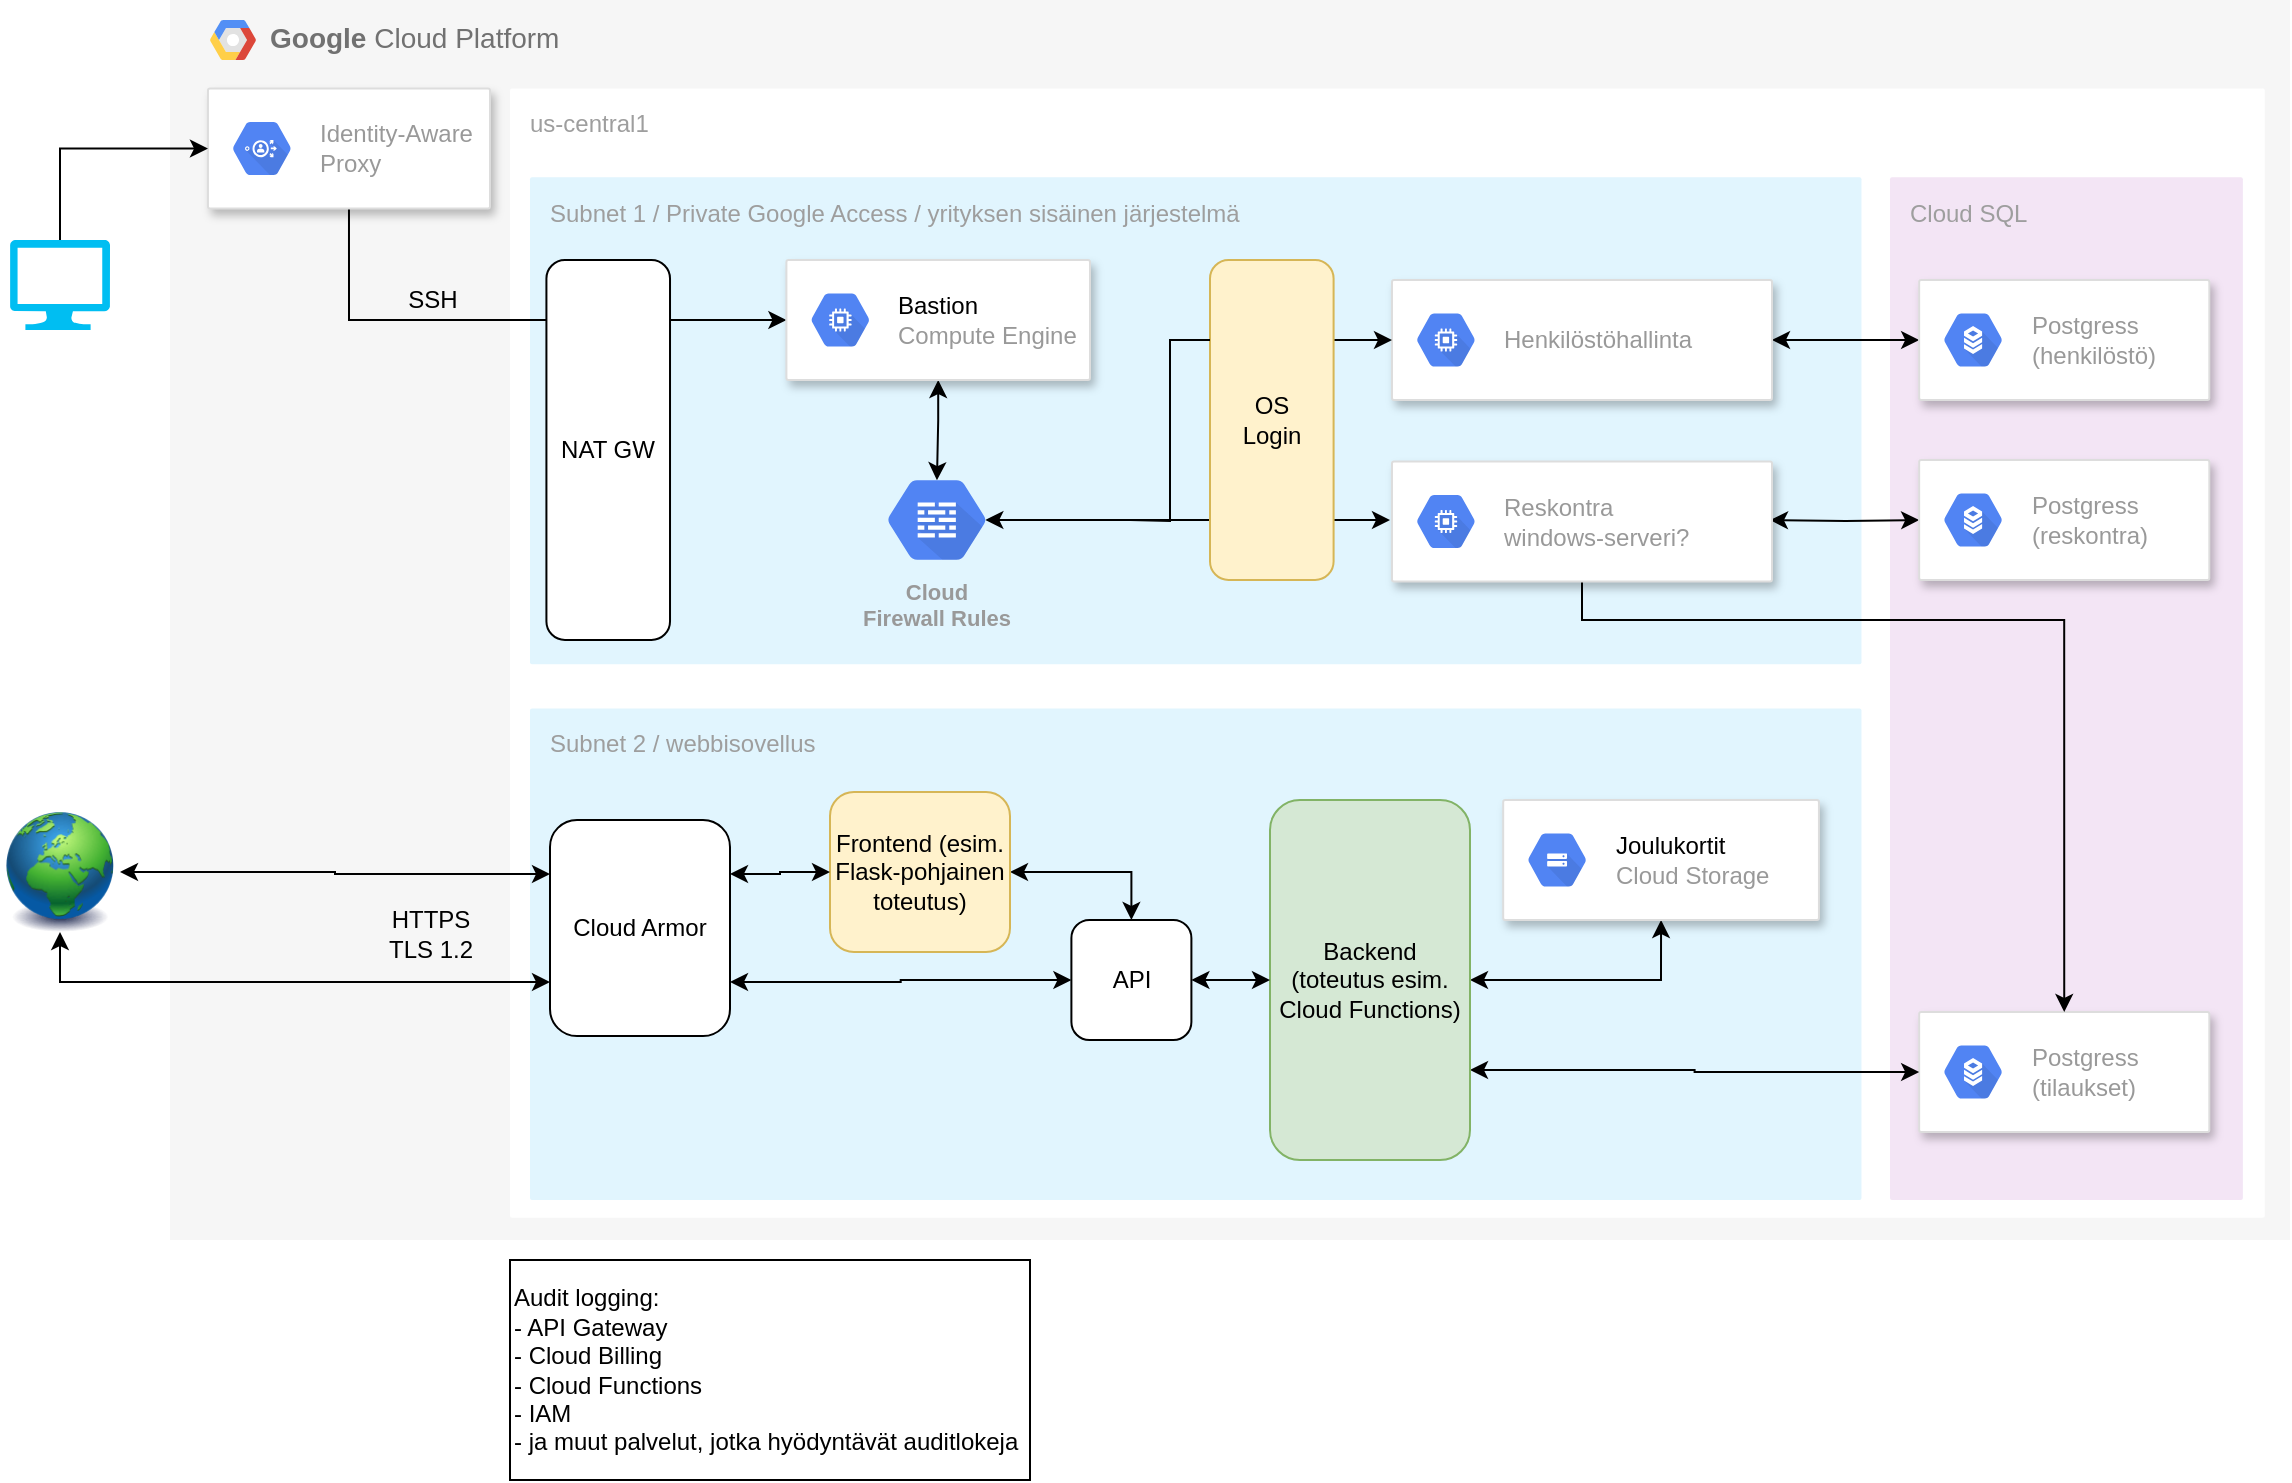 <mxfile version="15.8.7" type="device"><diagram id="rVhDXMyffwAsWqKuAxVH" name="Page-1"><mxGraphModel dx="1384" dy="865" grid="1" gridSize="10" guides="1" tooltips="1" connect="1" arrows="1" fold="1" page="1" pageScale="1" pageWidth="1169" pageHeight="827" math="0" shadow="0"><root><mxCell id="0"/><mxCell id="1" parent="0"/><mxCell id="IRGUKlB2rbXXEVcZLmO8-22" value="&lt;b&gt;Google &lt;/b&gt;Cloud Platform" style="fillColor=#F6F6F6;strokeColor=none;shadow=0;gradientColor=none;fontSize=14;align=left;spacing=10;fontColor=#717171;9E9E9E;verticalAlign=top;spacingTop=-4;fontStyle=0;spacingLeft=40;html=1;" parent="1" vertex="1"><mxGeometry x="100" y="40" width="1060" height="620" as="geometry"/></mxCell><mxCell id="IRGUKlB2rbXXEVcZLmO8-23" value="" style="shape=mxgraph.gcp2.google_cloud_platform;fillColor=#F6F6F6;strokeColor=none;shadow=0;gradientColor=none;" parent="IRGUKlB2rbXXEVcZLmO8-22" vertex="1"><mxGeometry width="23" height="20" relative="1" as="geometry"><mxPoint x="20" y="10" as="offset"/></mxGeometry></mxCell><mxCell id="IRGUKlB2rbXXEVcZLmO8-24" value="us-central1" style="sketch=0;points=[[0,0,0],[0.25,0,0],[0.5,0,0],[0.75,0,0],[1,0,0],[1,0.25,0],[1,0.5,0],[1,0.75,0],[1,1,0],[0.75,1,0],[0.5,1,0],[0.25,1,0],[0,1,0],[0,0.75,0],[0,0.5,0],[0,0.25,0]];rounded=1;absoluteArcSize=1;arcSize=2;html=1;strokeColor=none;gradientColor=none;shadow=0;dashed=0;fontSize=12;fontColor=#9E9E9E;align=left;verticalAlign=top;spacing=10;spacingTop=-4;" parent="IRGUKlB2rbXXEVcZLmO8-22" vertex="1"><mxGeometry x="170" y="44.29" width="877.38" height="564.64" as="geometry"/></mxCell><mxCell id="IRGUKlB2rbXXEVcZLmO8-26" value="Subnet 1 / Private Google Access / yrityksen sisäinen järjestelmä" style="sketch=0;points=[[0,0,0],[0.25,0,0],[0.5,0,0],[0.75,0,0],[1,0,0],[1,0.25,0],[1,0.5,0],[1,0.75,0],[1,1,0],[0.75,1,0],[0.5,1,0],[0.25,1,0],[0,1,0],[0,0.75,0],[0,0.5,0],[0,0.25,0]];rounded=1;absoluteArcSize=1;arcSize=2;html=1;strokeColor=none;gradientColor=none;shadow=0;dashed=0;fontSize=12;fontColor=#9E9E9E;align=left;verticalAlign=top;spacing=10;spacingTop=-4;fillColor=#E1F5FE;" parent="IRGUKlB2rbXXEVcZLmO8-22" vertex="1"><mxGeometry x="180" y="88.57" width="665.74" height="243.57" as="geometry"/></mxCell><mxCell id="IRGUKlB2rbXXEVcZLmO8-27" value="Subnet 2 / webbisovellus" style="sketch=0;points=[[0,0,0],[0.25,0,0],[0.5,0,0],[0.75,0,0],[1,0,0],[1,0.25,0],[1,0.5,0],[1,0.75,0],[1,1,0],[0.75,1,0],[0.5,1,0],[0.25,1,0],[0,1,0],[0,0.75,0],[0,0.5,0],[0,0.25,0]];rounded=1;absoluteArcSize=1;arcSize=2;html=1;strokeColor=none;gradientColor=none;shadow=0;dashed=0;fontSize=12;fontColor=#9E9E9E;align=left;verticalAlign=top;spacing=10;spacingTop=-4;fillColor=#E1F5FE;" parent="IRGUKlB2rbXXEVcZLmO8-22" vertex="1"><mxGeometry x="180" y="354.29" width="665.74" height="245.71" as="geometry"/></mxCell><mxCell id="IRGUKlB2rbXXEVcZLmO8-35" style="edgeStyle=orthogonalEdgeStyle;rounded=0;orthogonalLoop=1;jettySize=auto;html=1;exitX=0.5;exitY=1;exitDx=0;exitDy=0;entryX=0;entryY=0.5;entryDx=0;entryDy=0;" parent="IRGUKlB2rbXXEVcZLmO8-22" source="IRGUKlB2rbXXEVcZLmO8-28" target="IRGUKlB2rbXXEVcZLmO8-30" edge="1"><mxGeometry relative="1" as="geometry"/></mxCell><mxCell id="IRGUKlB2rbXXEVcZLmO8-28" value="" style="strokeColor=#dddddd;shadow=1;strokeWidth=1;rounded=1;absoluteArcSize=1;arcSize=2;" parent="IRGUKlB2rbXXEVcZLmO8-22" vertex="1"><mxGeometry x="18.98" y="44.29" width="141.02" height="60" as="geometry"/></mxCell><mxCell id="IRGUKlB2rbXXEVcZLmO8-29" value="Identity-Aware&#10;Proxy" style="sketch=0;dashed=0;connectable=0;html=1;fillColor=#5184F3;strokeColor=none;shape=mxgraph.gcp2.hexIcon;prIcon=identity_aware_proxy;part=1;labelPosition=right;verticalLabelPosition=middle;align=left;verticalAlign=middle;spacingLeft=5;fontColor=#999999;fontSize=12;" parent="IRGUKlB2rbXXEVcZLmO8-28" vertex="1"><mxGeometry y="0.5" width="44" height="39" relative="1" as="geometry"><mxPoint x="5" y="-19.5" as="offset"/></mxGeometry></mxCell><mxCell id="Qd1ANdubCqcV_DxtAqao-17" style="edgeStyle=orthogonalEdgeStyle;rounded=0;orthogonalLoop=1;jettySize=auto;html=1;exitX=0.5;exitY=1;exitDx=0;exitDy=0;startArrow=classic;startFill=1;entryX=0.5;entryY=0.16;entryDx=0;entryDy=0;entryPerimeter=0;" edge="1" parent="IRGUKlB2rbXXEVcZLmO8-22" source="IRGUKlB2rbXXEVcZLmO8-30" target="Qd1ANdubCqcV_DxtAqao-16"><mxGeometry relative="1" as="geometry"/></mxCell><mxCell id="IRGUKlB2rbXXEVcZLmO8-30" value="" style="strokeColor=#dddddd;shadow=1;strokeWidth=1;rounded=1;absoluteArcSize=1;arcSize=2;" parent="IRGUKlB2rbXXEVcZLmO8-22" vertex="1"><mxGeometry x="308.2" y="130" width="151.8" height="60" as="geometry"/></mxCell><mxCell id="IRGUKlB2rbXXEVcZLmO8-31" value="&lt;font color=&quot;#000000&quot;&gt;Bastion&lt;/font&gt;&lt;br&gt;Compute Engine" style="sketch=0;dashed=0;connectable=0;html=1;fillColor=#5184F3;strokeColor=none;shape=mxgraph.gcp2.hexIcon;prIcon=compute_engine;part=1;labelPosition=right;verticalLabelPosition=middle;align=left;verticalAlign=middle;spacingLeft=5;fontColor=#999999;fontSize=12;" parent="IRGUKlB2rbXXEVcZLmO8-30" vertex="1"><mxGeometry y="0.5" width="44" height="39" relative="1" as="geometry"><mxPoint x="5" y="-19.5" as="offset"/></mxGeometry></mxCell><mxCell id="IRGUKlB2rbXXEVcZLmO8-36" value="SSH" style="text;html=1;resizable=0;autosize=1;align=center;verticalAlign=middle;points=[];fillColor=none;strokeColor=none;rounded=0;" parent="IRGUKlB2rbXXEVcZLmO8-22" vertex="1"><mxGeometry x="111.011" y="140" width="40" height="20" as="geometry"/></mxCell><mxCell id="Qd1ANdubCqcV_DxtAqao-5" value="Cloud SQL" style="sketch=0;points=[[0,0,0],[0.25,0,0],[0.5,0,0],[0.75,0,0],[1,0,0],[1,0.25,0],[1,0.5,0],[1,0.75,0],[1,1,0],[0.75,1,0],[0.5,1,0],[0.25,1,0],[0,1,0],[0,0.75,0],[0,0.5,0],[0,0.25,0]];rounded=1;absoluteArcSize=1;arcSize=2;html=1;strokeColor=none;gradientColor=none;shadow=0;dashed=0;fontSize=12;fontColor=#9E9E9E;align=left;verticalAlign=top;spacing=10;spacingTop=-4;fillColor=#F3E5F5;" vertex="1" parent="IRGUKlB2rbXXEVcZLmO8-22"><mxGeometry x="860" y="88.57" width="176.44" height="511.43" as="geometry"/></mxCell><mxCell id="Qd1ANdubCqcV_DxtAqao-13" style="edgeStyle=orthogonalEdgeStyle;rounded=0;orthogonalLoop=1;jettySize=auto;html=1;exitX=1;exitY=0.5;exitDx=0;exitDy=0;entryX=0;entryY=0.5;entryDx=0;entryDy=0;startArrow=classic;startFill=1;" edge="1" parent="IRGUKlB2rbXXEVcZLmO8-22" source="Qd1ANdubCqcV_DxtAqao-1" target="Qd1ANdubCqcV_DxtAqao-7"><mxGeometry relative="1" as="geometry"/></mxCell><mxCell id="Qd1ANdubCqcV_DxtAqao-1" value="" style="strokeColor=#dddddd;shadow=1;strokeWidth=1;rounded=1;absoluteArcSize=1;arcSize=2;" vertex="1" parent="IRGUKlB2rbXXEVcZLmO8-22"><mxGeometry x="611" y="140" width="190" height="60" as="geometry"/></mxCell><mxCell id="Qd1ANdubCqcV_DxtAqao-2" value="Henkilöstöhallinta" style="sketch=0;dashed=0;connectable=0;html=1;fillColor=#5184F3;strokeColor=none;shape=mxgraph.gcp2.hexIcon;prIcon=compute_engine;part=1;labelPosition=right;verticalLabelPosition=middle;align=left;verticalAlign=middle;spacingLeft=5;fontColor=#999999;fontSize=12;" vertex="1" parent="Qd1ANdubCqcV_DxtAqao-1"><mxGeometry y="0.5" width="44" height="39" relative="1" as="geometry"><mxPoint x="5" y="-19.5" as="offset"/></mxGeometry></mxCell><mxCell id="Qd1ANdubCqcV_DxtAqao-14" style="edgeStyle=orthogonalEdgeStyle;rounded=0;orthogonalLoop=1;jettySize=auto;html=1;exitX=1;exitY=0.5;exitDx=0;exitDy=0;entryX=0;entryY=0.5;entryDx=0;entryDy=0;startArrow=classic;startFill=1;" edge="1" parent="IRGUKlB2rbXXEVcZLmO8-22" target="Qd1ANdubCqcV_DxtAqao-9"><mxGeometry relative="1" as="geometry"><mxPoint x="800" y="260" as="sourcePoint"/></mxGeometry></mxCell><mxCell id="Qd1ANdubCqcV_DxtAqao-7" value="" style="strokeColor=#dddddd;shadow=1;strokeWidth=1;rounded=1;absoluteArcSize=1;arcSize=2;" vertex="1" parent="IRGUKlB2rbXXEVcZLmO8-22"><mxGeometry x="874.574" y="140" width="145.096" height="60" as="geometry"/></mxCell><mxCell id="Qd1ANdubCqcV_DxtAqao-8" value="Postgress&lt;br&gt;(henkilöstö)" style="sketch=0;dashed=0;connectable=0;html=1;fillColor=#5184F3;strokeColor=none;shape=mxgraph.gcp2.hexIcon;prIcon=cloud_sql;part=1;labelPosition=right;verticalLabelPosition=middle;align=left;verticalAlign=middle;spacingLeft=5;fontColor=#999999;fontSize=12;" vertex="1" parent="Qd1ANdubCqcV_DxtAqao-7"><mxGeometry y="0.5" width="44" height="39" relative="1" as="geometry"><mxPoint x="5" y="-19.5" as="offset"/></mxGeometry></mxCell><mxCell id="Qd1ANdubCqcV_DxtAqao-9" value="" style="strokeColor=#dddddd;shadow=1;strokeWidth=1;rounded=1;absoluteArcSize=1;arcSize=2;" vertex="1" parent="IRGUKlB2rbXXEVcZLmO8-22"><mxGeometry x="874.574" y="230" width="145.096" height="60" as="geometry"/></mxCell><mxCell id="Qd1ANdubCqcV_DxtAqao-10" value="Postgress&lt;br&gt;(reskontra)" style="sketch=0;dashed=0;connectable=0;html=1;fillColor=#5184F3;strokeColor=none;shape=mxgraph.gcp2.hexIcon;prIcon=cloud_sql;part=1;labelPosition=right;verticalLabelPosition=middle;align=left;verticalAlign=middle;spacingLeft=5;fontColor=#999999;fontSize=12;" vertex="1" parent="Qd1ANdubCqcV_DxtAqao-9"><mxGeometry y="0.5" width="44" height="39" relative="1" as="geometry"><mxPoint x="5" y="-19.5" as="offset"/></mxGeometry></mxCell><mxCell id="Qd1ANdubCqcV_DxtAqao-11" value="" style="strokeColor=#dddddd;shadow=1;strokeWidth=1;rounded=1;absoluteArcSize=1;arcSize=2;" vertex="1" parent="IRGUKlB2rbXXEVcZLmO8-22"><mxGeometry x="874.574" y="506" width="145.096" height="60" as="geometry"/></mxCell><mxCell id="Qd1ANdubCqcV_DxtAqao-12" value="Postgress&lt;br&gt;(tilaukset)" style="sketch=0;dashed=0;connectable=0;html=1;fillColor=#5184F3;strokeColor=none;shape=mxgraph.gcp2.hexIcon;prIcon=cloud_sql;part=1;labelPosition=right;verticalLabelPosition=middle;align=left;verticalAlign=middle;spacingLeft=5;fontColor=#999999;fontSize=12;" vertex="1" parent="Qd1ANdubCqcV_DxtAqao-11"><mxGeometry y="0.5" width="44" height="39" relative="1" as="geometry"><mxPoint x="5" y="-19.5" as="offset"/></mxGeometry></mxCell><mxCell id="Qd1ANdubCqcV_DxtAqao-18" style="edgeStyle=orthogonalEdgeStyle;rounded=0;orthogonalLoop=1;jettySize=auto;html=1;exitX=0.825;exitY=0.5;exitDx=0;exitDy=0;exitPerimeter=0;entryX=0;entryY=0.5;entryDx=0;entryDy=0;startArrow=classic;startFill=1;" edge="1" parent="IRGUKlB2rbXXEVcZLmO8-22" source="Qd1ANdubCqcV_DxtAqao-16"><mxGeometry relative="1" as="geometry"><mxPoint x="610" y="260" as="targetPoint"/></mxGeometry></mxCell><mxCell id="Qd1ANdubCqcV_DxtAqao-16" value="Cloud&#10;Firewall Rules" style="sketch=0;html=1;fillColor=#5184F3;strokeColor=none;verticalAlign=top;labelPosition=center;verticalLabelPosition=bottom;align=center;spacingTop=-6;fontSize=11;fontStyle=1;fontColor=#999999;shape=mxgraph.gcp2.hexIcon;prIcon=cloud_firewall_rules" vertex="1" parent="IRGUKlB2rbXXEVcZLmO8-22"><mxGeometry x="346.27" y="230.75" width="74.426" height="58.5" as="geometry"/></mxCell><mxCell id="Qd1ANdubCqcV_DxtAqao-33" style="edgeStyle=orthogonalEdgeStyle;rounded=0;orthogonalLoop=1;jettySize=auto;html=1;exitX=1;exitY=0.5;exitDx=0;exitDy=0;entryX=0.5;entryY=0;entryDx=0;entryDy=0;startArrow=classic;startFill=1;endArrow=classic;endFill=1;" edge="1" parent="IRGUKlB2rbXXEVcZLmO8-22" source="Qd1ANdubCqcV_DxtAqao-20" target="Qd1ANdubCqcV_DxtAqao-30"><mxGeometry relative="1" as="geometry"/></mxCell><mxCell id="Qd1ANdubCqcV_DxtAqao-20" value="Frontend (esim. Flask-pohjainen toteutus)" style="rounded=1;whiteSpace=wrap;html=1;fillColor=#fff2cc;strokeColor=#d6b656;" vertex="1" parent="IRGUKlB2rbXXEVcZLmO8-22"><mxGeometry x="330" y="396" width="90" height="80" as="geometry"/></mxCell><mxCell id="Qd1ANdubCqcV_DxtAqao-25" style="edgeStyle=orthogonalEdgeStyle;rounded=0;orthogonalLoop=1;jettySize=auto;html=1;exitX=1;exitY=0.75;exitDx=0;exitDy=0;startArrow=classic;startFill=1;endArrow=classic;endFill=1;" edge="1" parent="IRGUKlB2rbXXEVcZLmO8-22" source="Qd1ANdubCqcV_DxtAqao-21" target="Qd1ANdubCqcV_DxtAqao-11"><mxGeometry relative="1" as="geometry"/></mxCell><mxCell id="Qd1ANdubCqcV_DxtAqao-28" style="edgeStyle=orthogonalEdgeStyle;rounded=0;orthogonalLoop=1;jettySize=auto;html=1;exitX=1;exitY=0.5;exitDx=0;exitDy=0;entryX=0.5;entryY=1;entryDx=0;entryDy=0;startArrow=classic;startFill=1;endArrow=classic;endFill=1;" edge="1" parent="IRGUKlB2rbXXEVcZLmO8-22" source="Qd1ANdubCqcV_DxtAqao-21" target="Qd1ANdubCqcV_DxtAqao-26"><mxGeometry relative="1" as="geometry"/></mxCell><mxCell id="Qd1ANdubCqcV_DxtAqao-21" value="Backend&lt;br&gt;(toteutus esim. Cloud Functions)" style="rounded=1;whiteSpace=wrap;html=1;fillColor=#d5e8d4;strokeColor=#82b366;" vertex="1" parent="IRGUKlB2rbXXEVcZLmO8-22"><mxGeometry x="550" y="400" width="100" height="180" as="geometry"/></mxCell><mxCell id="Qd1ANdubCqcV_DxtAqao-23" value="HTTPS&lt;br&gt;TLS 1.2" style="text;html=1;resizable=0;autosize=1;align=center;verticalAlign=middle;points=[];fillColor=none;strokeColor=none;rounded=0;" vertex="1" parent="IRGUKlB2rbXXEVcZLmO8-22"><mxGeometry x="100.373" y="452.15" width="60" height="30" as="geometry"/></mxCell><mxCell id="Qd1ANdubCqcV_DxtAqao-29" value="NAT GW" style="rounded=1;whiteSpace=wrap;html=1;" vertex="1" parent="IRGUKlB2rbXXEVcZLmO8-22"><mxGeometry x="188.21" y="130" width="61.8" height="190" as="geometry"/></mxCell><mxCell id="Qd1ANdubCqcV_DxtAqao-26" value="" style="strokeColor=#dddddd;shadow=1;strokeWidth=1;rounded=1;absoluteArcSize=1;arcSize=2;" vertex="1" parent="IRGUKlB2rbXXEVcZLmO8-22"><mxGeometry x="666.596" y="400" width="157.872" height="60" as="geometry"/></mxCell><mxCell id="Qd1ANdubCqcV_DxtAqao-27" value="&lt;font color=&quot;#000000&quot;&gt;Joulukortit&lt;/font&gt;&lt;br&gt;Cloud Storage" style="sketch=0;dashed=0;connectable=0;html=1;fillColor=#5184F3;strokeColor=none;shape=mxgraph.gcp2.hexIcon;prIcon=cloud_storage;part=1;labelPosition=right;verticalLabelPosition=middle;align=left;verticalAlign=middle;spacingLeft=5;fontColor=#999999;fontSize=12;" vertex="1" parent="Qd1ANdubCqcV_DxtAqao-26"><mxGeometry y="0.5" width="44" height="39" relative="1" as="geometry"><mxPoint x="5" y="-19.5" as="offset"/></mxGeometry></mxCell><mxCell id="Qd1ANdubCqcV_DxtAqao-34" style="edgeStyle=orthogonalEdgeStyle;rounded=0;orthogonalLoop=1;jettySize=auto;html=1;exitX=1;exitY=0.5;exitDx=0;exitDy=0;entryX=0;entryY=0.5;entryDx=0;entryDy=0;startArrow=classic;startFill=1;endArrow=classic;endFill=1;" edge="1" parent="IRGUKlB2rbXXEVcZLmO8-22" source="Qd1ANdubCqcV_DxtAqao-30" target="Qd1ANdubCqcV_DxtAqao-21"><mxGeometry relative="1" as="geometry"/></mxCell><mxCell id="Qd1ANdubCqcV_DxtAqao-30" value="API" style="rounded=1;whiteSpace=wrap;html=1;" vertex="1" parent="IRGUKlB2rbXXEVcZLmO8-22"><mxGeometry x="450.7" y="460" width="60" height="60" as="geometry"/></mxCell><mxCell id="Qd1ANdubCqcV_DxtAqao-39" style="edgeStyle=orthogonalEdgeStyle;rounded=0;orthogonalLoop=1;jettySize=auto;html=1;exitX=1;exitY=0.75;exitDx=0;exitDy=0;entryX=0;entryY=0.5;entryDx=0;entryDy=0;startArrow=classic;startFill=1;endArrow=classic;endFill=1;" edge="1" parent="IRGUKlB2rbXXEVcZLmO8-22" source="Qd1ANdubCqcV_DxtAqao-35" target="Qd1ANdubCqcV_DxtAqao-30"><mxGeometry relative="1" as="geometry"/></mxCell><mxCell id="Qd1ANdubCqcV_DxtAqao-42" style="edgeStyle=orthogonalEdgeStyle;rounded=0;orthogonalLoop=1;jettySize=auto;html=1;exitX=1;exitY=0.25;exitDx=0;exitDy=0;entryX=0;entryY=0.5;entryDx=0;entryDy=0;startArrow=classic;startFill=1;endArrow=classic;endFill=1;" edge="1" parent="IRGUKlB2rbXXEVcZLmO8-22" source="Qd1ANdubCqcV_DxtAqao-35" target="Qd1ANdubCqcV_DxtAqao-20"><mxGeometry relative="1" as="geometry"/></mxCell><mxCell id="Qd1ANdubCqcV_DxtAqao-35" value="Cloud Armor" style="rounded=1;whiteSpace=wrap;html=1;" vertex="1" parent="IRGUKlB2rbXXEVcZLmO8-22"><mxGeometry x="190" y="410" width="90" height="108" as="geometry"/></mxCell><mxCell id="Qd1ANdubCqcV_DxtAqao-47" style="edgeStyle=orthogonalEdgeStyle;rounded=0;orthogonalLoop=1;jettySize=auto;html=1;exitX=1;exitY=0.25;exitDx=0;exitDy=0;entryX=0;entryY=0.5;entryDx=0;entryDy=0;startArrow=none;startFill=0;endArrow=classic;endFill=1;" edge="1" parent="IRGUKlB2rbXXEVcZLmO8-22" source="Qd1ANdubCqcV_DxtAqao-31" target="Qd1ANdubCqcV_DxtAqao-1"><mxGeometry relative="1" as="geometry"/></mxCell><mxCell id="Qd1ANdubCqcV_DxtAqao-31" value="OS&lt;br&gt;Login" style="rounded=1;whiteSpace=wrap;html=1;fillColor=#fff2cc;strokeColor=#d6b656;" vertex="1" parent="IRGUKlB2rbXXEVcZLmO8-22"><mxGeometry x="520" y="130" width="61.8" height="160" as="geometry"/></mxCell><mxCell id="Qd1ANdubCqcV_DxtAqao-51" style="edgeStyle=orthogonalEdgeStyle;rounded=0;orthogonalLoop=1;jettySize=auto;html=1;exitX=0.5;exitY=1;exitDx=0;exitDy=0;entryX=0.5;entryY=0;entryDx=0;entryDy=0;startArrow=none;startFill=0;endArrow=classic;endFill=1;" edge="1" parent="IRGUKlB2rbXXEVcZLmO8-22" source="Qd1ANdubCqcV_DxtAqao-48" target="Qd1ANdubCqcV_DxtAqao-11"><mxGeometry relative="1" as="geometry"><Array as="points"><mxPoint x="706" y="310"/><mxPoint x="947" y="310"/></Array></mxGeometry></mxCell><mxCell id="Qd1ANdubCqcV_DxtAqao-48" value="" style="strokeColor=#dddddd;shadow=1;strokeWidth=1;rounded=1;absoluteArcSize=1;arcSize=2;" vertex="1" parent="IRGUKlB2rbXXEVcZLmO8-22"><mxGeometry x="611" y="230.75" width="190" height="60" as="geometry"/></mxCell><mxCell id="Qd1ANdubCqcV_DxtAqao-49" value="Reskontra&lt;br&gt;windows-serveri?" style="sketch=0;dashed=0;connectable=0;html=1;fillColor=#5184F3;strokeColor=none;shape=mxgraph.gcp2.hexIcon;prIcon=compute_engine;part=1;labelPosition=right;verticalLabelPosition=middle;align=left;verticalAlign=middle;spacingLeft=5;fontColor=#999999;fontSize=12;" vertex="1" parent="Qd1ANdubCqcV_DxtAqao-48"><mxGeometry y="0.5" width="44" height="39" relative="1" as="geometry"><mxPoint x="5" y="-19.5" as="offset"/></mxGeometry></mxCell><mxCell id="IRGUKlB2rbXXEVcZLmO8-34" style="edgeStyle=orthogonalEdgeStyle;rounded=0;orthogonalLoop=1;jettySize=auto;html=1;exitX=0.5;exitY=0;exitDx=0;exitDy=0;exitPerimeter=0;entryX=0;entryY=0.5;entryDx=0;entryDy=0;" parent="1" source="IRGUKlB2rbXXEVcZLmO8-1" target="IRGUKlB2rbXXEVcZLmO8-28" edge="1"><mxGeometry relative="1" as="geometry"/></mxCell><mxCell id="IRGUKlB2rbXXEVcZLmO8-1" value="" style="verticalLabelPosition=bottom;html=1;verticalAlign=top;align=center;strokeColor=none;fillColor=#00BEF2;shape=mxgraph.azure.computer;pointerEvents=1;" parent="1" vertex="1"><mxGeometry x="20" y="160" width="50" height="45" as="geometry"/></mxCell><mxCell id="Qd1ANdubCqcV_DxtAqao-38" style="edgeStyle=orthogonalEdgeStyle;rounded=0;orthogonalLoop=1;jettySize=auto;html=1;exitX=0.5;exitY=1;exitDx=0;exitDy=0;entryX=0;entryY=0.75;entryDx=0;entryDy=0;startArrow=classic;startFill=1;endArrow=classic;endFill=1;" edge="1" parent="1" source="IRGUKlB2rbXXEVcZLmO8-25" target="Qd1ANdubCqcV_DxtAqao-35"><mxGeometry relative="1" as="geometry"/></mxCell><mxCell id="IRGUKlB2rbXXEVcZLmO8-25" value="" style="image;html=1;image=img/lib/clip_art/general/Earth_globe_128x128.png" parent="1" vertex="1"><mxGeometry x="15" y="446" width="60" height="60" as="geometry"/></mxCell><mxCell id="Qd1ANdubCqcV_DxtAqao-36" value="Audit logging:&lt;br&gt;- API Gateway&lt;br&gt;- Cloud Billing&lt;br&gt;- Cloud Functions&lt;br&gt;- IAM&lt;br&gt;- ja muut palvelut, jotka hyödyntävät auditlokeja" style="rounded=0;whiteSpace=wrap;html=1;align=left;" vertex="1" parent="1"><mxGeometry x="270" y="670" width="260" height="110" as="geometry"/></mxCell><mxCell id="Qd1ANdubCqcV_DxtAqao-41" style="edgeStyle=orthogonalEdgeStyle;rounded=0;orthogonalLoop=1;jettySize=auto;html=1;exitX=0;exitY=0.25;exitDx=0;exitDy=0;entryX=1;entryY=0.5;entryDx=0;entryDy=0;startArrow=classic;startFill=1;endArrow=classic;endFill=1;" edge="1" parent="1" source="Qd1ANdubCqcV_DxtAqao-35" target="IRGUKlB2rbXXEVcZLmO8-25"><mxGeometry relative="1" as="geometry"/></mxCell><mxCell id="Qd1ANdubCqcV_DxtAqao-44" style="edgeStyle=orthogonalEdgeStyle;rounded=0;orthogonalLoop=1;jettySize=auto;html=1;exitX=0;exitY=0.25;exitDx=0;exitDy=0;startArrow=none;startFill=0;endArrow=none;endFill=0;" edge="1" parent="1" source="Qd1ANdubCqcV_DxtAqao-31"><mxGeometry relative="1" as="geometry"><mxPoint x="580" y="300" as="targetPoint"/></mxGeometry></mxCell></root></mxGraphModel></diagram></mxfile>